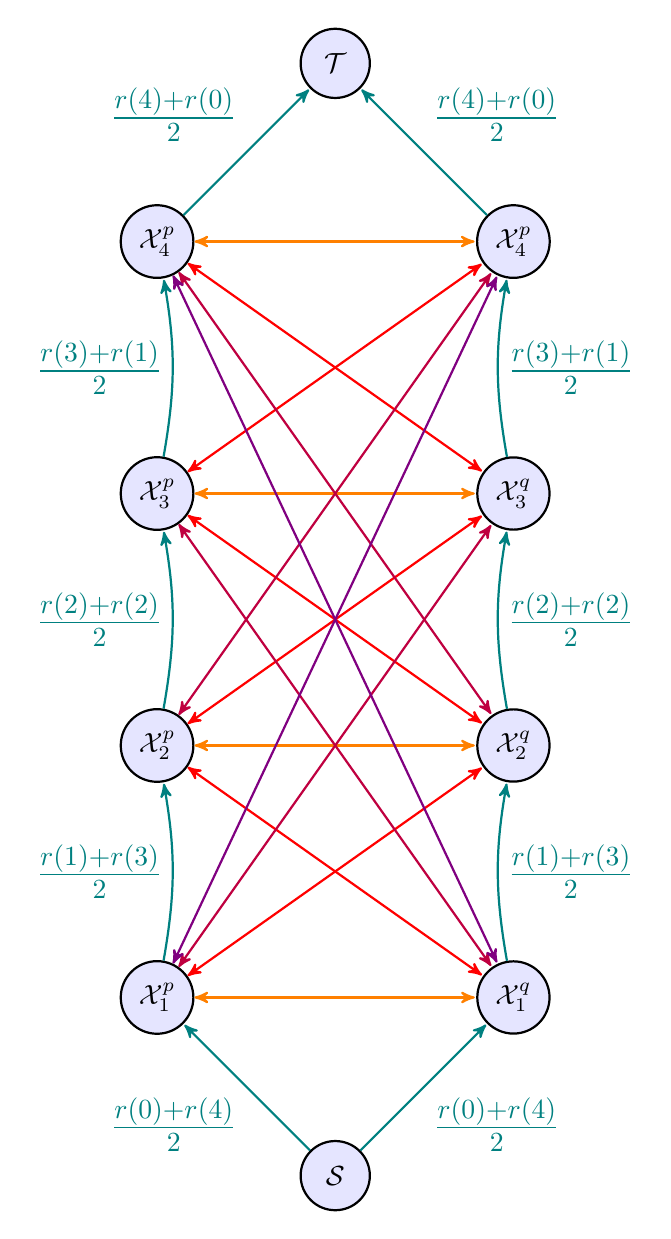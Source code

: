 \begin{tikzpicture}[->,>=stealth',shorten >= 0.5pt,auto,node distance=3.2cm,
  thick,main node/.style={circle,fill=blue!10,draw,minimum size=25pt}]
  
  	\node[main node] (10) {$\mathcal{T}$};
  	\node[main node] (4) [below left of=10] {$\mathcal{X}^p_4$};
  	\node[main node] (3) [below of=4] {$\mathcal{X}^p_3$};
  	\node[main node] (2) [below of=3] {$\mathcal{X}^p_2$};
  	\node[main node] (1) [below of=2] {$\mathcal{X}^p_1$};
  	\node[main node] (8) [below right of=10] {$\mathcal{X}^p_4$};
  	\node[main node] (7) [below of=8] {$\mathcal{X}^q_3$};
  	\node[main node] (6) [below of=7] {$\mathcal{X}^q_2$};
  	\node[main node] (5) [below of=6] {$\mathcal{X}^q_1$};  
  	\node[main node] (9) [below right of=1] {$\mathcal{S}$};
  	
  	\path[->,every node/.style={font=\sffamily\Large}, teal]
  	(9) edge node [below left] {$\frac{r(0)+r(4)}{2}$} (1)
  	(9) edge node [below right] {$\frac{r(0)+r(4)}{2}$} (5)
  	(1) edge [bend right=10] node[left] {$\frac{r(1)+r(3)}{2}$} (2)
  	(2) edge [bend right=10] node[left] {$\frac{r(2)+r(2)}{2}$} (3)
  	(3) edge [bend right=10] node[left] {$\frac{r(3)+r(1)}{2}$} (4)
  	(5) edge [bend left=10] node[right] {$\frac{r(1)+r(3)}{2}$} (6)
  	(6) edge [bend left=10] node[right] {$\frac{r(2)+r(2)}{2}$} (7)
  	(7) edge [bend left=10] node[right] {$\frac{r(3)+r(1)}{2}$} (8)
  	(4) edge node [above left] {$\frac{r(4)+r(0)}{2}$} (10)
  	(8) edge node [above right] {$\frac{r(4)+r(0)}{2}$} (10); 	
  	
  	\path[<->,every node/.style={font=\sffamily\small}, orange]
  	(1) edge node [left] {} (5)
  	(2) edge node [left] {} (6)
    (3) edge node [left] {} (7)
    (4) edge node [left] {} (8);

  	
  	\path[<->,every node/.style={font=\sffamily\small}, red]
  	(1) edge node [left] {} (6)
  	(2) edge node [left] {} (5)
  	(2) edge node [left] {} (7)
  	(3) edge node [left] {} (6)
  	(3) edge node [left] {} (8)
  	(4) edge node [left] {} (7);
  	
  	\path[<->,every node/.style={font=\sffamily\small}, purple]
  	(1) edge node [left] {} (7)
  	(2) edge node [left] {} (8)
  	(3) edge node [left] {} (5)
  	(4) edge node [left] {} (6);
  	  	
  	\path[<->,every node/.style={font=\sffamily\small}, violet]
  	(1) edge node [left] {} (8)
  	(4) edge node [left] {} (5);
\end{tikzpicture}

